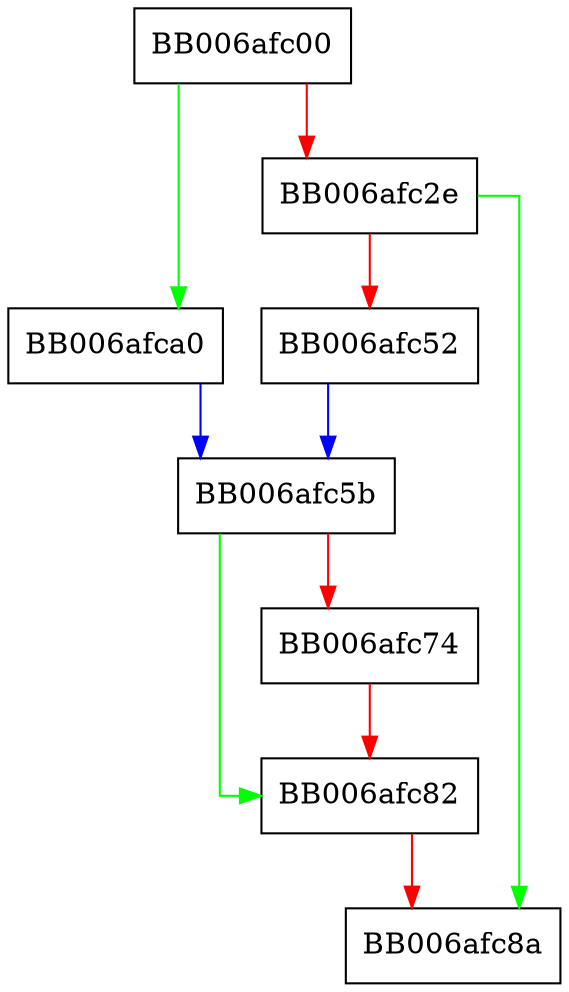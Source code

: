 digraph key_to_spki_der_pub_bio {
  node [shape="box"];
  graph [splines=ortho];
  BB006afc00 -> BB006afca0 [color="green"];
  BB006afc00 -> BB006afc2e [color="red"];
  BB006afc2e -> BB006afc8a [color="green"];
  BB006afc2e -> BB006afc52 [color="red"];
  BB006afc52 -> BB006afc5b [color="blue"];
  BB006afc5b -> BB006afc82 [color="green"];
  BB006afc5b -> BB006afc74 [color="red"];
  BB006afc74 -> BB006afc82 [color="red"];
  BB006afc82 -> BB006afc8a [color="red"];
  BB006afca0 -> BB006afc5b [color="blue"];
}